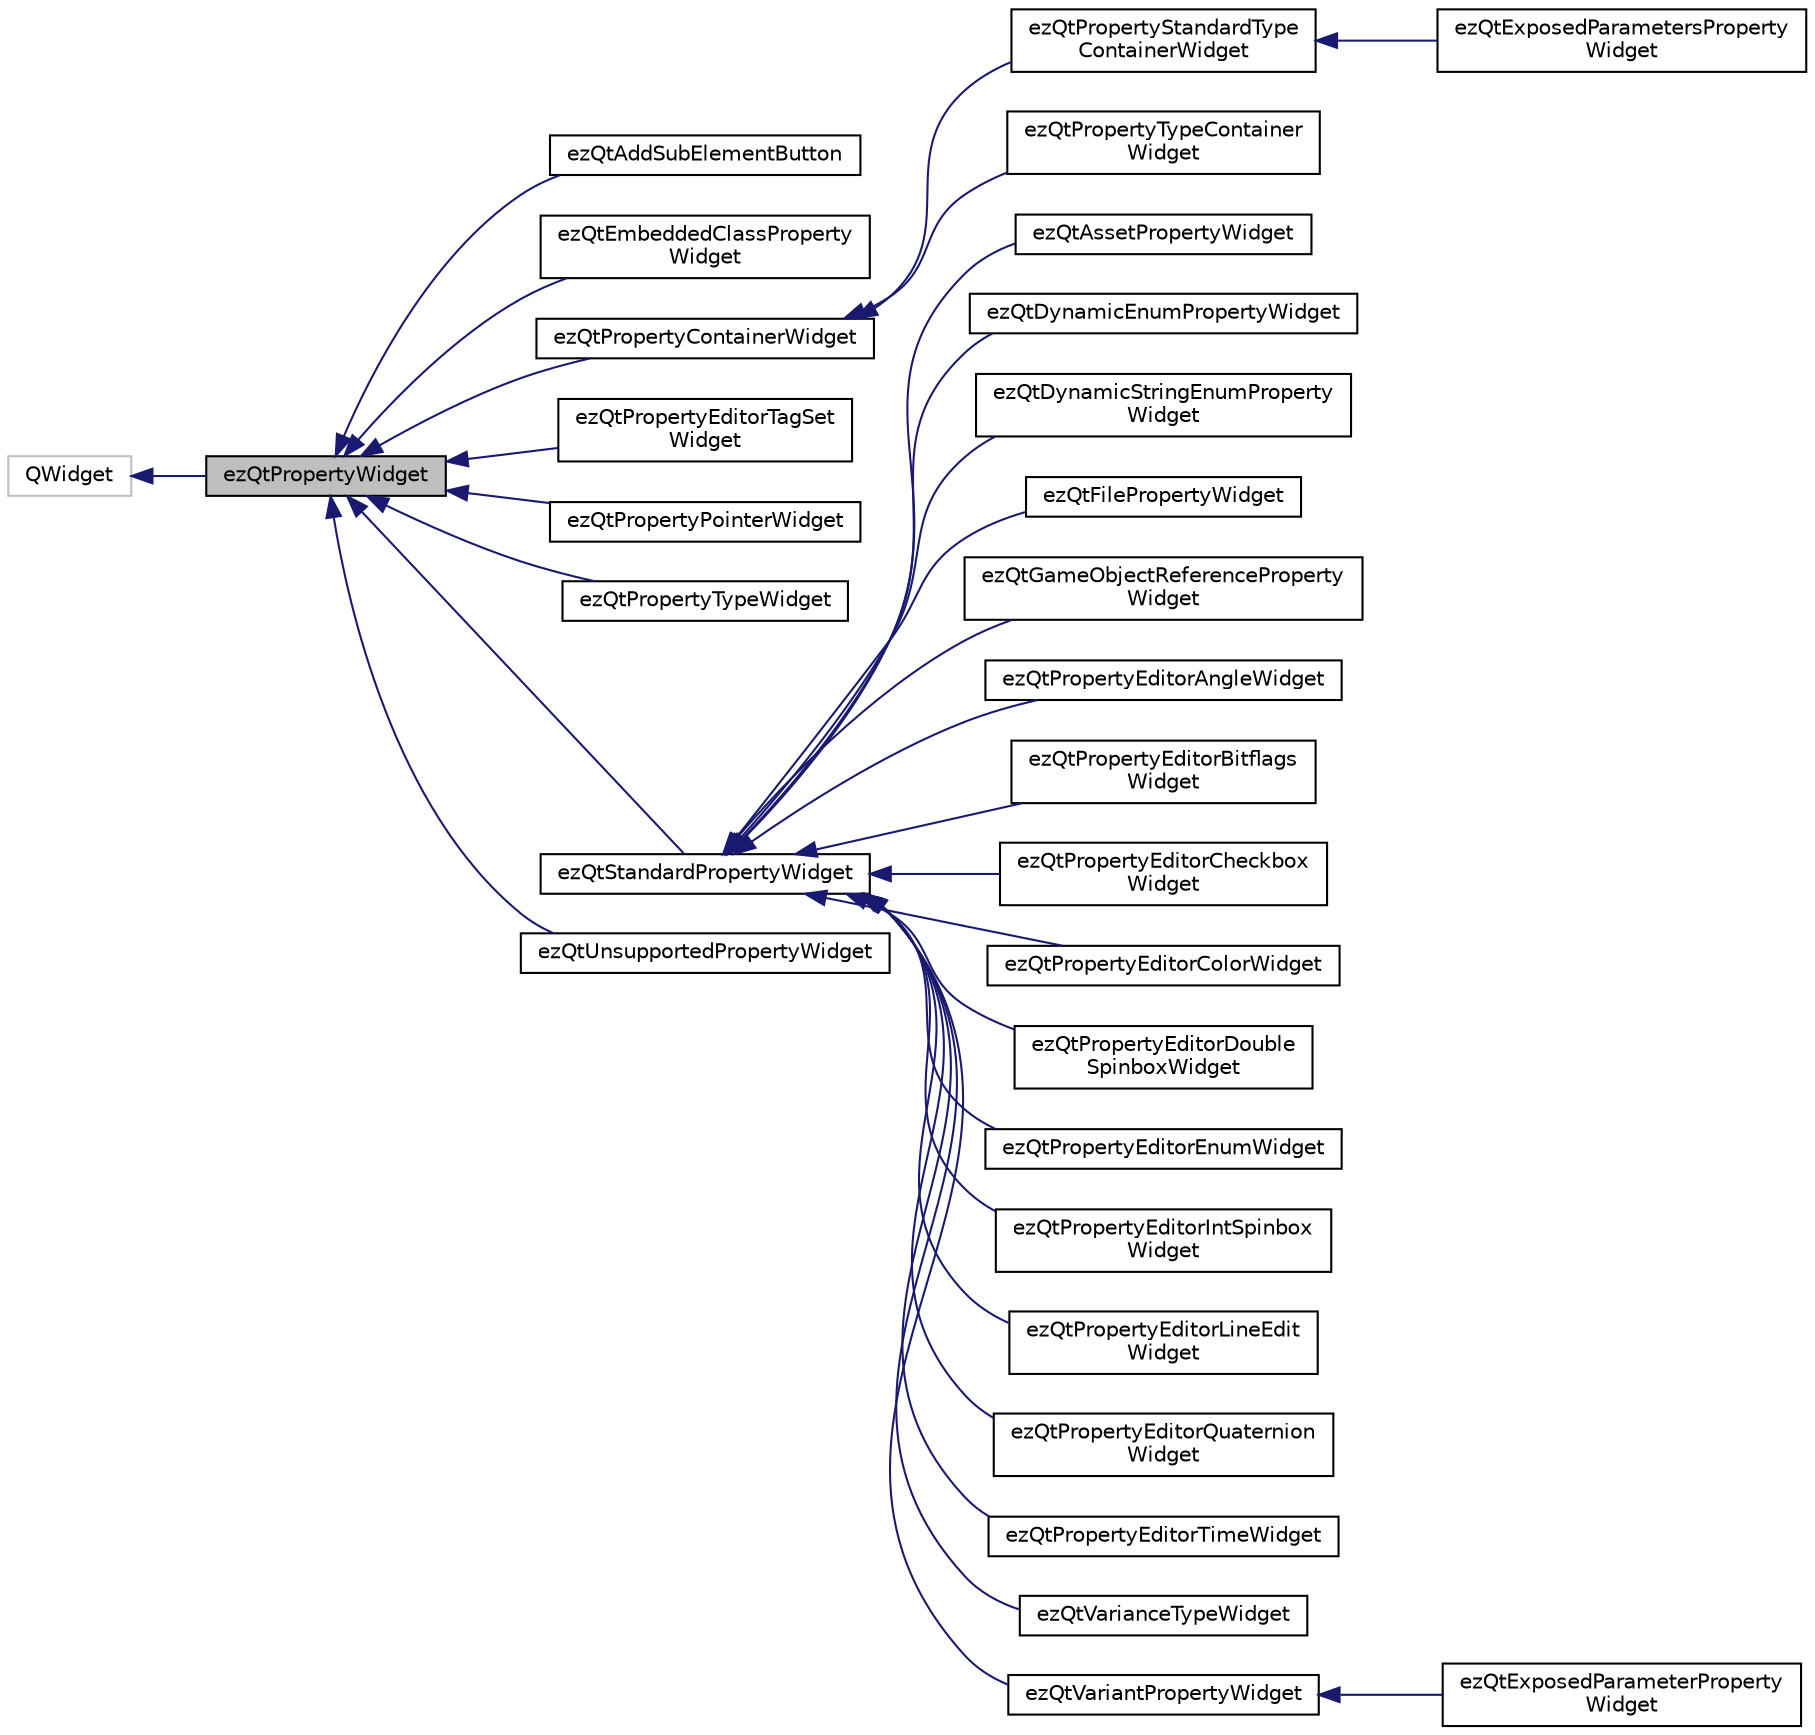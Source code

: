 digraph "ezQtPropertyWidget"
{
 // LATEX_PDF_SIZE
  edge [fontname="Helvetica",fontsize="10",labelfontname="Helvetica",labelfontsize="10"];
  node [fontname="Helvetica",fontsize="10",shape=record];
  rankdir="LR";
  Node1 [label="ezQtPropertyWidget",height=0.2,width=0.4,color="black", fillcolor="grey75", style="filled", fontcolor="black",tooltip="Base class for all property widgets."];
  Node2 -> Node1 [dir="back",color="midnightblue",fontsize="10",style="solid",fontname="Helvetica"];
  Node2 [label="QWidget",height=0.2,width=0.4,color="grey75", fillcolor="white", style="filled",tooltip=" "];
  Node1 -> Node3 [dir="back",color="midnightblue",fontsize="10",style="solid",fontname="Helvetica"];
  Node3 [label="ezQtAddSubElementButton",height=0.2,width=0.4,color="black", fillcolor="white", style="filled",URL="$d2/ddf/classez_qt_add_sub_element_button.htm",tooltip=" "];
  Node1 -> Node4 [dir="back",color="midnightblue",fontsize="10",style="solid",fontname="Helvetica"];
  Node4 [label="ezQtEmbeddedClassProperty\lWidget",height=0.2,width=0.4,color="black", fillcolor="white", style="filled",URL="$d3/dcd/classez_qt_embedded_class_property_widget.htm",tooltip="Base class for more 'advanced' property type widgets for Pointer or Class type properties...."];
  Node1 -> Node5 [dir="back",color="midnightblue",fontsize="10",style="solid",fontname="Helvetica"];
  Node5 [label="ezQtPropertyContainerWidget",height=0.2,width=0.4,color="black", fillcolor="white", style="filled",URL="$db/dbb/classez_qt_property_container_widget.htm",tooltip="Base class for all container properties."];
  Node5 -> Node6 [dir="back",color="midnightblue",fontsize="10",style="solid",fontname="Helvetica"];
  Node6 [label="ezQtPropertyStandardType\lContainerWidget",height=0.2,width=0.4,color="black", fillcolor="white", style="filled",URL="$d8/da7/classez_qt_property_standard_type_container_widget.htm",tooltip=" "];
  Node6 -> Node7 [dir="back",color="midnightblue",fontsize="10",style="solid",fontname="Helvetica"];
  Node7 [label="ezQtExposedParametersProperty\lWidget",height=0.2,width=0.4,color="black", fillcolor="white", style="filled",URL="$de/d04/classez_qt_exposed_parameters_property_widget.htm",tooltip=" "];
  Node5 -> Node8 [dir="back",color="midnightblue",fontsize="10",style="solid",fontname="Helvetica"];
  Node8 [label="ezQtPropertyTypeContainer\lWidget",height=0.2,width=0.4,color="black", fillcolor="white", style="filled",URL="$dc/d05/classez_qt_property_type_container_widget.htm",tooltip=" "];
  Node1 -> Node9 [dir="back",color="midnightblue",fontsize="10",style="solid",fontname="Helvetica"];
  Node9 [label="ezQtPropertyEditorTagSet\lWidget",height=0.2,width=0.4,color="black", fillcolor="white", style="filled",URL="$d2/d9f/classez_qt_property_editor_tag_set_widget.htm",tooltip=" "];
  Node1 -> Node10 [dir="back",color="midnightblue",fontsize="10",style="solid",fontname="Helvetica"];
  Node10 [label="ezQtPropertyPointerWidget",height=0.2,width=0.4,color="black", fillcolor="white", style="filled",URL="$d5/d87/classez_qt_property_pointer_widget.htm",tooltip="Used for property types that are pointers."];
  Node1 -> Node11 [dir="back",color="midnightblue",fontsize="10",style="solid",fontname="Helvetica"];
  Node11 [label="ezQtPropertyTypeWidget",height=0.2,width=0.4,color="black", fillcolor="white", style="filled",URL="$dc/d74/classez_qt_property_type_widget.htm",tooltip=" "];
  Node1 -> Node12 [dir="back",color="midnightblue",fontsize="10",style="solid",fontname="Helvetica"];
  Node12 [label="ezQtStandardPropertyWidget",height=0.2,width=0.4,color="black", fillcolor="white", style="filled",URL="$da/d45/classez_qt_standard_property_widget.htm",tooltip="Base class for most 'simple' property type widgets. Implements some of the standard functionality."];
  Node12 -> Node13 [dir="back",color="midnightblue",fontsize="10",style="solid",fontname="Helvetica"];
  Node13 [label="ezQtAssetPropertyWidget",height=0.2,width=0.4,color="black", fillcolor="white", style="filled",URL="$d2/d01/classez_qt_asset_property_widget.htm",tooltip="*** Asset Browser ***"];
  Node12 -> Node14 [dir="back",color="midnightblue",fontsize="10",style="solid",fontname="Helvetica"];
  Node14 [label="ezQtDynamicEnumPropertyWidget",height=0.2,width=0.4,color="black", fillcolor="white", style="filled",URL="$d5/d64/classez_qt_dynamic_enum_property_widget.htm",tooltip="*** Asset Browser ***"];
  Node12 -> Node15 [dir="back",color="midnightblue",fontsize="10",style="solid",fontname="Helvetica"];
  Node15 [label="ezQtDynamicStringEnumProperty\lWidget",height=0.2,width=0.4,color="black", fillcolor="white", style="filled",URL="$dc/d03/classez_qt_dynamic_string_enum_property_widget.htm",tooltip=" "];
  Node12 -> Node16 [dir="back",color="midnightblue",fontsize="10",style="solid",fontname="Helvetica"];
  Node16 [label="ezQtFilePropertyWidget",height=0.2,width=0.4,color="black", fillcolor="white", style="filled",URL="$d6/de9/classez_qt_file_property_widget.htm",tooltip=" "];
  Node12 -> Node17 [dir="back",color="midnightblue",fontsize="10",style="solid",fontname="Helvetica"];
  Node17 [label="ezQtGameObjectReferenceProperty\lWidget",height=0.2,width=0.4,color="black", fillcolor="white", style="filled",URL="$d3/d47/classez_qt_game_object_reference_property_widget.htm",tooltip=" "];
  Node12 -> Node18 [dir="back",color="midnightblue",fontsize="10",style="solid",fontname="Helvetica"];
  Node18 [label="ezQtPropertyEditorAngleWidget",height=0.2,width=0.4,color="black", fillcolor="white", style="filled",URL="$df/d65/classez_qt_property_editor_angle_widget.htm",tooltip="*** ANGLE SPINBOX ***"];
  Node12 -> Node19 [dir="back",color="midnightblue",fontsize="10",style="solid",fontname="Helvetica"];
  Node19 [label="ezQtPropertyEditorBitflags\lWidget",height=0.2,width=0.4,color="black", fillcolor="white", style="filled",URL="$db/d28/classez_qt_property_editor_bitflags_widget.htm",tooltip="*** BITFLAGS COMBOBOX ***"];
  Node12 -> Node20 [dir="back",color="midnightblue",fontsize="10",style="solid",fontname="Helvetica"];
  Node20 [label="ezQtPropertyEditorCheckbox\lWidget",height=0.2,width=0.4,color="black", fillcolor="white", style="filled",URL="$de/d31/classez_qt_property_editor_checkbox_widget.htm",tooltip="*** CHECKBOX ***"];
  Node12 -> Node21 [dir="back",color="midnightblue",fontsize="10",style="solid",fontname="Helvetica"];
  Node21 [label="ezQtPropertyEditorColorWidget",height=0.2,width=0.4,color="black", fillcolor="white", style="filled",URL="$da/dea/classez_qt_property_editor_color_widget.htm",tooltip=" "];
  Node12 -> Node22 [dir="back",color="midnightblue",fontsize="10",style="solid",fontname="Helvetica"];
  Node22 [label="ezQtPropertyEditorDouble\lSpinboxWidget",height=0.2,width=0.4,color="black", fillcolor="white", style="filled",URL="$d7/d20/classez_qt_property_editor_double_spinbox_widget.htm",tooltip="*** DOUBLE SPINBOX ***"];
  Node12 -> Node23 [dir="back",color="midnightblue",fontsize="10",style="solid",fontname="Helvetica"];
  Node23 [label="ezQtPropertyEditorEnumWidget",height=0.2,width=0.4,color="black", fillcolor="white", style="filled",URL="$d7/d3d/classez_qt_property_editor_enum_widget.htm",tooltip="*** ENUM COMBOBOX ***"];
  Node12 -> Node24 [dir="back",color="midnightblue",fontsize="10",style="solid",fontname="Helvetica"];
  Node24 [label="ezQtPropertyEditorIntSpinbox\lWidget",height=0.2,width=0.4,color="black", fillcolor="white", style="filled",URL="$de/d4c/classez_qt_property_editor_int_spinbox_widget.htm",tooltip="*** INT SPINBOX ***"];
  Node12 -> Node25 [dir="back",color="midnightblue",fontsize="10",style="solid",fontname="Helvetica"];
  Node25 [label="ezQtPropertyEditorLineEdit\lWidget",height=0.2,width=0.4,color="black", fillcolor="white", style="filled",URL="$d0/d39/classez_qt_property_editor_line_edit_widget.htm",tooltip="*** LINEEDIT ***"];
  Node12 -> Node26 [dir="back",color="midnightblue",fontsize="10",style="solid",fontname="Helvetica"];
  Node26 [label="ezQtPropertyEditorQuaternion\lWidget",height=0.2,width=0.4,color="black", fillcolor="white", style="filled",URL="$da/d9f/classez_qt_property_editor_quaternion_widget.htm",tooltip="*** QUATERNION ***"];
  Node12 -> Node27 [dir="back",color="midnightblue",fontsize="10",style="solid",fontname="Helvetica"];
  Node27 [label="ezQtPropertyEditorTimeWidget",height=0.2,width=0.4,color="black", fillcolor="white", style="filled",URL="$d9/d2a/classez_qt_property_editor_time_widget.htm",tooltip="*** TIME SPINBOX ***"];
  Node12 -> Node28 [dir="back",color="midnightblue",fontsize="10",style="solid",fontname="Helvetica"];
  Node28 [label="ezQtVarianceTypeWidget",height=0.2,width=0.4,color="black", fillcolor="white", style="filled",URL="$d4/d91/classez_qt_variance_type_widget.htm",tooltip=" "];
  Node12 -> Node29 [dir="back",color="midnightblue",fontsize="10",style="solid",fontname="Helvetica"];
  Node29 [label="ezQtVariantPropertyWidget",height=0.2,width=0.4,color="black", fillcolor="white", style="filled",URL="$d5/d33/classez_qt_variant_property_widget.htm",tooltip=" "];
  Node29 -> Node30 [dir="back",color="midnightblue",fontsize="10",style="solid",fontname="Helvetica"];
  Node30 [label="ezQtExposedParameterProperty\lWidget",height=0.2,width=0.4,color="black", fillcolor="white", style="filled",URL="$dc/db3/classez_qt_exposed_parameter_property_widget.htm",tooltip=" "];
  Node1 -> Node31 [dir="back",color="midnightblue",fontsize="10",style="solid",fontname="Helvetica"];
  Node31 [label="ezQtUnsupportedPropertyWidget",height=0.2,width=0.4,color="black", fillcolor="white", style="filled",URL="$d6/dc2/classez_qt_unsupported_property_widget.htm",tooltip="Fallback widget for all property types for which no other widget type is registered."];
}
